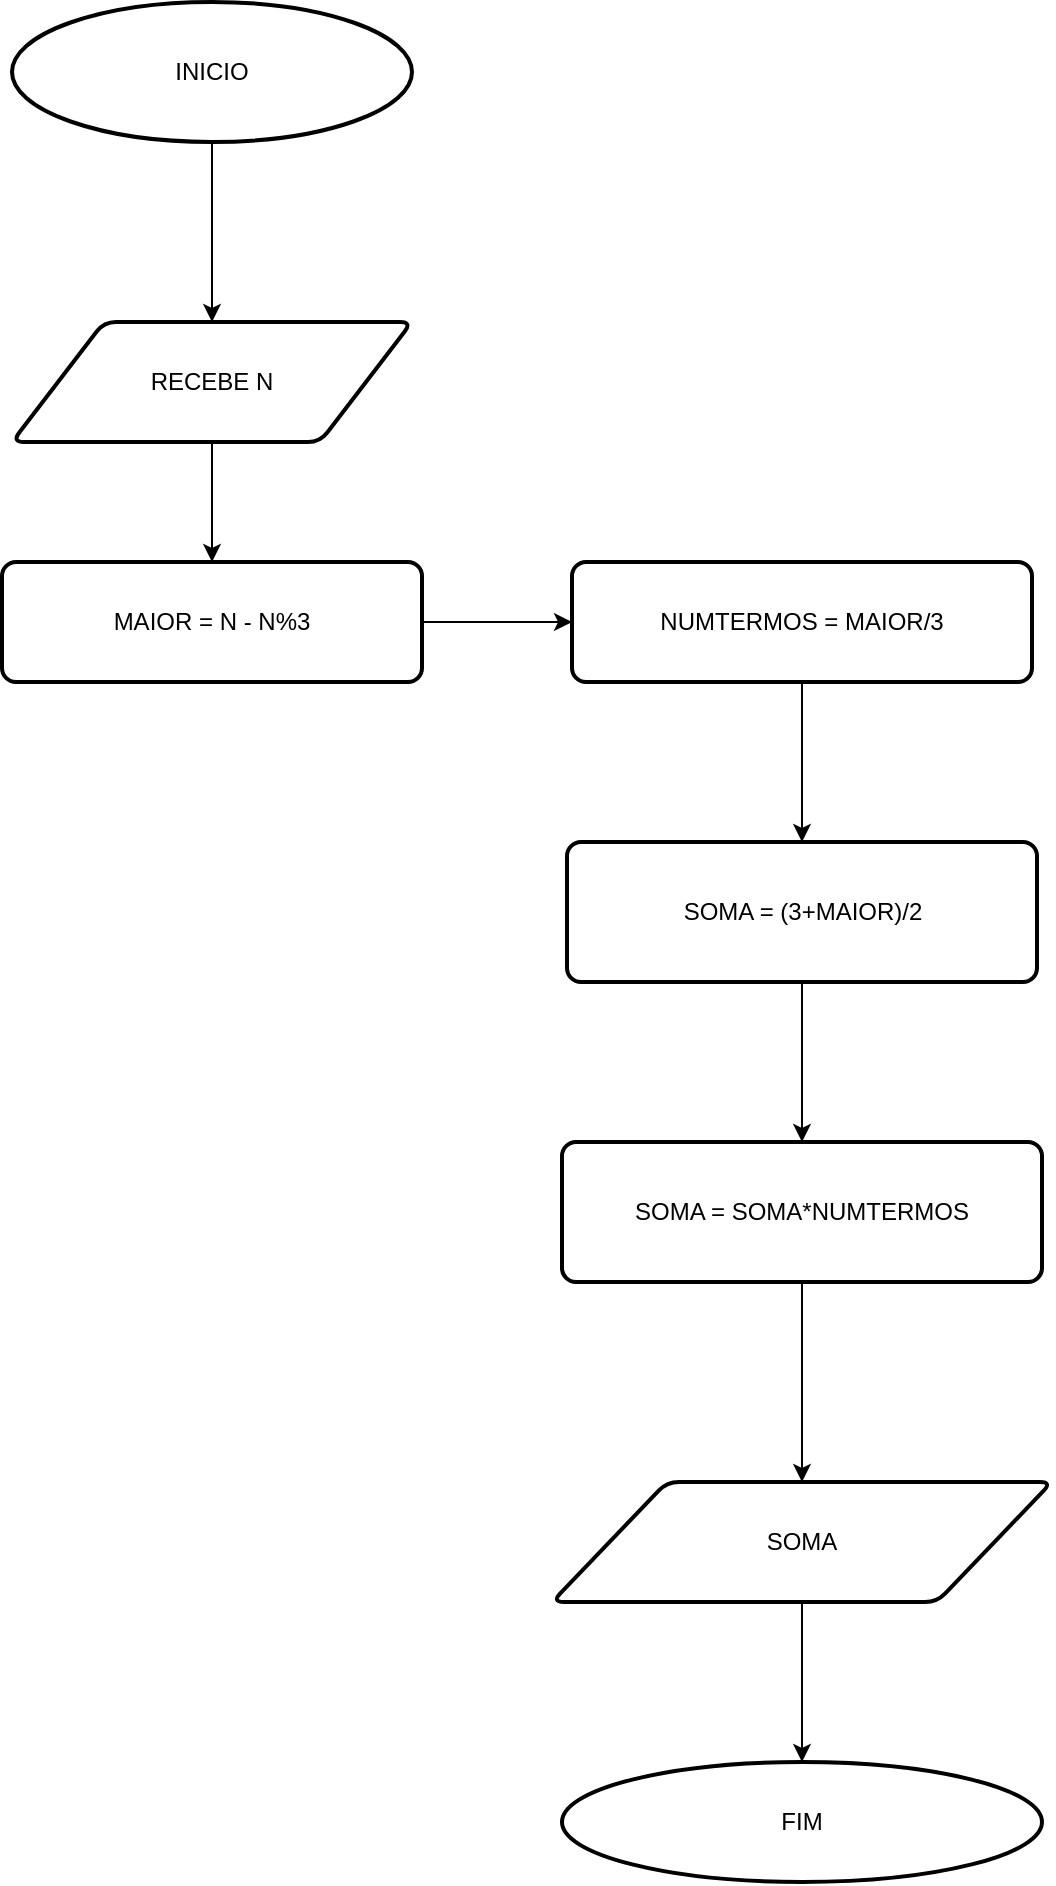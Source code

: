 <mxfile version="12.9.3" type="github"><diagram id="_aaLwpeujMbmi9ddysjD" name="Page-1"><mxGraphModel dx="1108" dy="1619" grid="1" gridSize="10" guides="1" tooltips="1" connect="1" arrows="1" fold="1" page="1" pageScale="1" pageWidth="827" pageHeight="1169" math="0" shadow="0"><root><mxCell id="0"/><mxCell id="1" parent="0"/><mxCell id="UISTsr5ZVNyrXPkC5R12-10" style="edgeStyle=orthogonalEdgeStyle;rounded=0;orthogonalLoop=1;jettySize=auto;html=1;exitX=0.5;exitY=1;exitDx=0;exitDy=0;exitPerimeter=0;" edge="1" parent="1" source="UISTsr5ZVNyrXPkC5R12-3" target="UISTsr5ZVNyrXPkC5R12-5"><mxGeometry relative="1" as="geometry"/></mxCell><mxCell id="UISTsr5ZVNyrXPkC5R12-3" value="INICIO" style="strokeWidth=2;html=1;shape=mxgraph.flowchart.start_1;whiteSpace=wrap;" vertex="1" parent="1"><mxGeometry x="40" y="-120" width="200" height="70" as="geometry"/></mxCell><mxCell id="UISTsr5ZVNyrXPkC5R12-22" style="edgeStyle=orthogonalEdgeStyle;rounded=0;orthogonalLoop=1;jettySize=auto;html=1;exitX=0.5;exitY=1;exitDx=0;exitDy=0;" edge="1" parent="1" source="UISTsr5ZVNyrXPkC5R12-5" target="UISTsr5ZVNyrXPkC5R12-7"><mxGeometry relative="1" as="geometry"/></mxCell><mxCell id="UISTsr5ZVNyrXPkC5R12-5" value="RECEBE N" style="shape=parallelogram;html=1;strokeWidth=2;perimeter=parallelogramPerimeter;whiteSpace=wrap;rounded=1;arcSize=12;size=0.23;" vertex="1" parent="1"><mxGeometry x="40" y="40" width="200" height="60" as="geometry"/></mxCell><mxCell id="UISTsr5ZVNyrXPkC5R12-13" style="edgeStyle=orthogonalEdgeStyle;rounded=0;orthogonalLoop=1;jettySize=auto;html=1;exitX=1;exitY=0.5;exitDx=0;exitDy=0;entryX=0;entryY=0.5;entryDx=0;entryDy=0;" edge="1" parent="1" source="UISTsr5ZVNyrXPkC5R12-7" target="UISTsr5ZVNyrXPkC5R12-12"><mxGeometry relative="1" as="geometry"/></mxCell><mxCell id="UISTsr5ZVNyrXPkC5R12-7" value="MAIOR = N - N%3" style="rounded=1;whiteSpace=wrap;html=1;absoluteArcSize=1;arcSize=14;strokeWidth=2;" vertex="1" parent="1"><mxGeometry x="35" y="160" width="210" height="60" as="geometry"/></mxCell><mxCell id="UISTsr5ZVNyrXPkC5R12-21" style="edgeStyle=orthogonalEdgeStyle;rounded=0;orthogonalLoop=1;jettySize=auto;html=1;exitX=0.5;exitY=1;exitDx=0;exitDy=0;" edge="1" parent="1" source="UISTsr5ZVNyrXPkC5R12-12" target="UISTsr5ZVNyrXPkC5R12-17"><mxGeometry relative="1" as="geometry"/></mxCell><mxCell id="UISTsr5ZVNyrXPkC5R12-12" value="NUMTERMOS = MAIOR/3" style="rounded=1;whiteSpace=wrap;html=1;absoluteArcSize=1;arcSize=14;strokeWidth=2;" vertex="1" parent="1"><mxGeometry x="320" y="160" width="230" height="60" as="geometry"/></mxCell><mxCell id="UISTsr5ZVNyrXPkC5R12-24" style="edgeStyle=orthogonalEdgeStyle;rounded=0;orthogonalLoop=1;jettySize=auto;html=1;exitX=0.5;exitY=1;exitDx=0;exitDy=0;" edge="1" parent="1" source="UISTsr5ZVNyrXPkC5R12-17" target="UISTsr5ZVNyrXPkC5R12-23"><mxGeometry relative="1" as="geometry"/></mxCell><mxCell id="UISTsr5ZVNyrXPkC5R12-17" value="SOMA = (3+MAIOR)/2" style="rounded=1;whiteSpace=wrap;html=1;absoluteArcSize=1;arcSize=14;strokeWidth=2;" vertex="1" parent="1"><mxGeometry x="317.5" y="300" width="235" height="70" as="geometry"/></mxCell><mxCell id="UISTsr5ZVNyrXPkC5R12-27" style="edgeStyle=orthogonalEdgeStyle;rounded=0;orthogonalLoop=1;jettySize=auto;html=1;exitX=0.5;exitY=1;exitDx=0;exitDy=0;" edge="1" parent="1" source="UISTsr5ZVNyrXPkC5R12-23" target="UISTsr5ZVNyrXPkC5R12-25"><mxGeometry relative="1" as="geometry"/></mxCell><mxCell id="UISTsr5ZVNyrXPkC5R12-23" value="SOMA = SOMA*NUMTERMOS" style="rounded=1;whiteSpace=wrap;html=1;absoluteArcSize=1;arcSize=14;strokeWidth=2;" vertex="1" parent="1"><mxGeometry x="315" y="450" width="240" height="70" as="geometry"/></mxCell><mxCell id="UISTsr5ZVNyrXPkC5R12-33" style="edgeStyle=orthogonalEdgeStyle;rounded=0;orthogonalLoop=1;jettySize=auto;html=1;exitX=0.5;exitY=1;exitDx=0;exitDy=0;entryX=0.5;entryY=0;entryDx=0;entryDy=0;entryPerimeter=0;" edge="1" parent="1" source="UISTsr5ZVNyrXPkC5R12-25" target="UISTsr5ZVNyrXPkC5R12-31"><mxGeometry relative="1" as="geometry"/></mxCell><mxCell id="UISTsr5ZVNyrXPkC5R12-25" value="SOMA" style="shape=parallelogram;html=1;strokeWidth=2;perimeter=parallelogramPerimeter;whiteSpace=wrap;rounded=1;arcSize=12;size=0.23;" vertex="1" parent="1"><mxGeometry x="310" y="620" width="250" height="60" as="geometry"/></mxCell><mxCell id="UISTsr5ZVNyrXPkC5R12-31" value="FIM" style="strokeWidth=2;html=1;shape=mxgraph.flowchart.start_1;whiteSpace=wrap;" vertex="1" parent="1"><mxGeometry x="315" y="760" width="240" height="60" as="geometry"/></mxCell></root></mxGraphModel></diagram></mxfile>